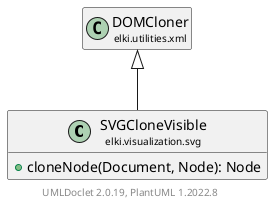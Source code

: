 @startuml
    remove .*\.(Instance|Par|Parameterizer|Factory)$
    set namespaceSeparator none
    hide empty fields
    hide empty methods

    class "<size:14>SVGCloneVisible\n<size:10>elki.visualization.svg" as elki.visualization.svg.SVGCloneVisible [[SVGCloneVisible.html]] {
        +cloneNode(Document, Node): Node
    }

    class "<size:14>DOMCloner\n<size:10>elki.utilities.xml" as elki.utilities.xml.DOMCloner [[../../utilities/xml/DOMCloner.html]]

    elki.utilities.xml.DOMCloner <|-- elki.visualization.svg.SVGCloneVisible

    center footer UMLDoclet 2.0.19, PlantUML 1.2022.8
@enduml
